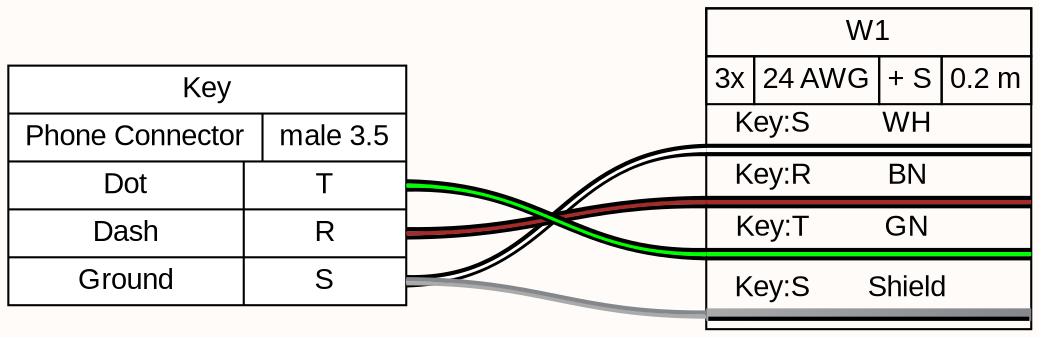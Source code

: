 graph {
// Graph generated by WireViz
// https://github.com/formatc1702/WireViz
	graph [bgcolor="#fffbf8" fontname=arial nodesep=0.33 rankdir=LR ranksep=2]
	node [fillcolor=white fontname=arial shape=record style=filled]
	edge [fontname=arial style=bold]
	Key [label="Key|{Phone Connector|male 3.5}|{{Dot|Dash|Ground}|{<pTr>T|<pRr>R|<pSr>S}}"]
	edge [color="#000000:#ffffff:#000000"]
	Key:pSr:e -- W1:w1:w
	edge [color="#000000:#a52a2a:#000000"]
	Key:pRr:e -- W1:w2:w
	edge [color="#000000:#00ff00:#000000"]
	Key:pTr:e -- W1:w3:w
	edge [color="#aaaaaa:#84878c"]
	Key:pSr:e -- W1:ws:w
	W1 [label=<<table border="0" cellspacing="0" cellpadding="0"><tr><td><table border="0" cellspacing="0" cellpadding="3" cellborder="1"><tr><td colspan="4">W1</td></tr><tr><td>3x</td><td>24 AWG</td><td>+ S</td><td>0.2 m</td></tr></table></td></tr><tr><td></td></tr><tr><td><table border="0" cellspacing="0" cellborder="0"><tr><td>Key:S</td><td>WH</td><td><!-- 1_out --></td></tr><tr><td colspan="3" border="0" cellspacing="0" cellpadding="0" port="w1" height="6"><table cellspacing="0" cellborder="0" border = "0"><tr><td colspan="3" cellpadding="0" height="2" bgcolor="#000000" border="0"></td></tr><tr><td colspan="3" cellpadding="0" height="2" bgcolor="#ffffff" border="0"></td></tr><tr><td colspan="3" cellpadding="0" height="2" bgcolor="#000000" border="0"></td></tr></table></td></tr><tr><td>Key:R</td><td>BN</td><td><!-- 2_out --></td></tr><tr><td colspan="3" border="0" cellspacing="0" cellpadding="0" port="w2" height="6"><table cellspacing="0" cellborder="0" border = "0"><tr><td colspan="3" cellpadding="0" height="2" bgcolor="#000000" border="0"></td></tr><tr><td colspan="3" cellpadding="0" height="2" bgcolor="#a52a2a" border="0"></td></tr><tr><td colspan="3" cellpadding="0" height="2" bgcolor="#000000" border="0"></td></tr></table></td></tr><tr><td>Key:T</td><td>GN</td><td><!-- 3_out --></td></tr><tr><td colspan="3" border="0" cellspacing="0" cellpadding="0" port="w3" height="6"><table cellspacing="0" cellborder="0" border = "0"><tr><td colspan="3" cellpadding="0" height="2" bgcolor="#000000" border="0"></td></tr><tr><td colspan="3" cellpadding="0" height="2" bgcolor="#00ff00" border="0"></td></tr><tr><td colspan="3" cellpadding="0" height="2" bgcolor="#000000" border="0"></td></tr></table></td></tr><tr><td></td></tr><tr><td>Key:S</td><td>Shield</td><td><!-- s_out --></td></tr><tr><td colspan="3" cellpadding="0" bgcolor="#aaaaaa:#84878c" height="6" border="2" sides="b" port="ws"></td></tr><tr><td></td></tr></table></td></tr></table>> fillcolor=white margin=0 shape=box style=""]
}
